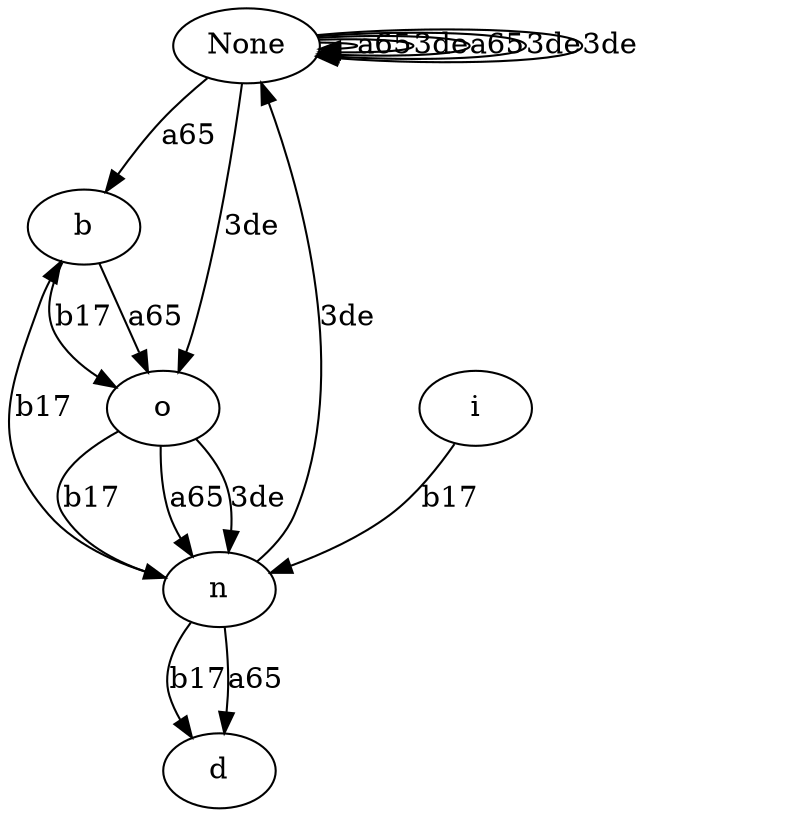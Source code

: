 digraph {
	None
	None -> None [label=a65]
	None
	None -> None [label="3de"]
	i
	i -> n [label=b17]
	None
	None -> None [label=a65]
	None
	None -> None [label="3de"]
	n
	n -> b [label=b17]
	None
	None -> b [label=a65]
	None
	None -> None [label="3de"]
	b
	b -> o [label=b17]
	b
	b -> o [label=a65]
	None
	None -> o [label="3de"]
	o
	o -> n [label=b17]
	o
	o -> n [label=a65]
	o
	o -> n [label="3de"]
	n
	n -> d [label=b17]
	n
	n -> d [label=a65]
	n
	n -> None [label="3de"]
	d
	d
	None
}
